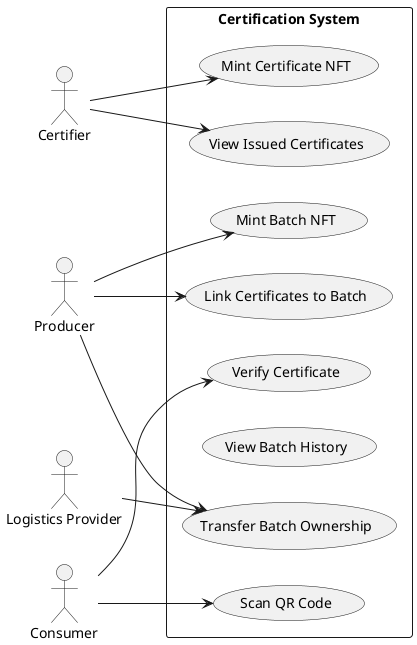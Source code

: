 @startuml
left to right direction

actor Certifier as cert
actor Producer as prod
actor Consumer as cons
actor "Logistics Provider" as log

rectangle "Certification System" {
  usecase "Mint Certificate NFT" as UC1
  usecase "View Issued Certificates" as UC2
  usecase "Mint Batch NFT" as UC3
  usecase "Link Certificates to Batch" as UC4
  usecase "Transfer Batch Ownership" as UC5
  usecase "View Batch History" as UC6
  usecase "Scan QR Code" as UC7
  usecase "Verify Certificate" as UC8
}

cert --> UC1
cert --> UC2
prod --> UC3
prod --> UC4
prod --> UC5
log --> UC5
cons --> UC7
cons --> UC8
@enduml
